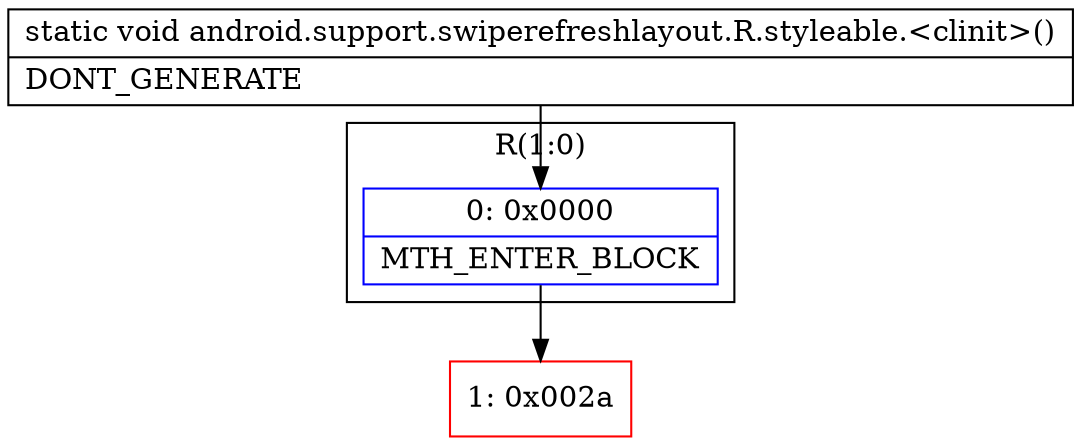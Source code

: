 digraph "CFG forandroid.support.swiperefreshlayout.R.styleable.\<clinit\>()V" {
subgraph cluster_Region_73948206 {
label = "R(1:0)";
node [shape=record,color=blue];
Node_0 [shape=record,label="{0\:\ 0x0000|MTH_ENTER_BLOCK\l}"];
}
Node_1 [shape=record,color=red,label="{1\:\ 0x002a}"];
MethodNode[shape=record,label="{static void android.support.swiperefreshlayout.R.styleable.\<clinit\>()  | DONT_GENERATE\l}"];
MethodNode -> Node_0;
Node_0 -> Node_1;
}

